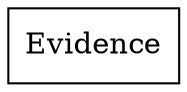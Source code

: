 digraph evidence {
	node [	label = "\N" ];
	graph [bb= "0,0,66,52"];
	Evidence [label=Evidence, shape=box, color="0.0,0.0,0.0", fontcolor="0.0,0.0,0.0", pos="33,26", width="0.92", height="0.50"];
}
